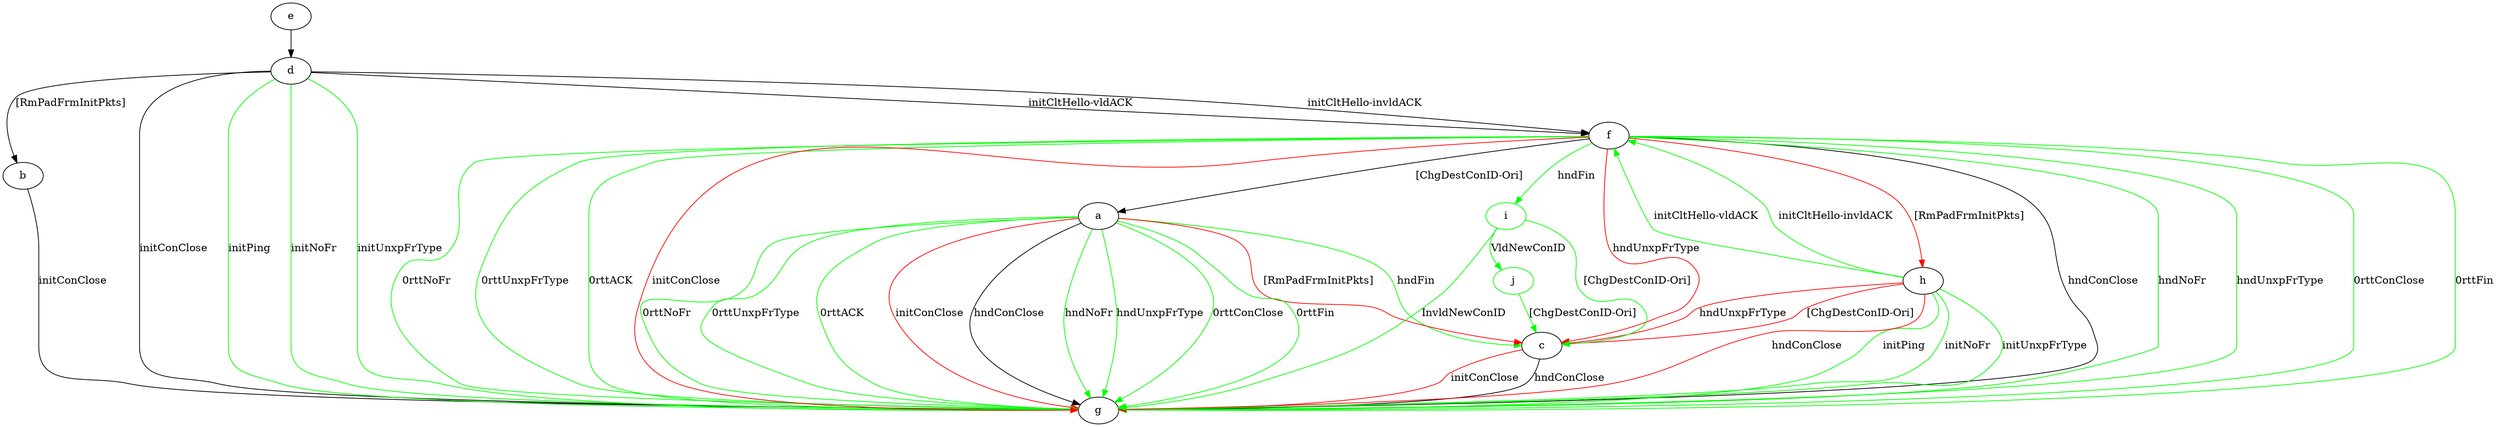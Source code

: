 digraph "" {
	a -> c	[key=0,
		color=green,
		label="hndFin "];
	a -> c	[key=1,
		color=red,
		label="[RmPadFrmInitPkts] "];
	a -> g	[key=0,
		label="hndConClose "];
	a -> g	[key=1,
		color=green,
		label="hndNoFr "];
	a -> g	[key=2,
		color=green,
		label="hndUnxpFrType "];
	a -> g	[key=3,
		color=green,
		label="0rttConClose "];
	a -> g	[key=4,
		color=green,
		label="0rttFin "];
	a -> g	[key=5,
		color=green,
		label="0rttNoFr "];
	a -> g	[key=6,
		color=green,
		label="0rttUnxpFrType "];
	a -> g	[key=7,
		color=green,
		label="0rttACK "];
	a -> g	[key=8,
		color=red,
		label="initConClose "];
	b -> g	[key=0,
		label="initConClose "];
	c -> g	[key=0,
		label="hndConClose "];
	c -> g	[key=1,
		color=red,
		label="initConClose "];
	d -> b	[key=0,
		label="[RmPadFrmInitPkts] "];
	d -> f	[key=0,
		label="initCltHello-vldACK "];
	d -> f	[key=1,
		label="initCltHello-invldACK "];
	d -> g	[key=0,
		label="initConClose "];
	d -> g	[key=1,
		color=green,
		label="initPing "];
	d -> g	[key=2,
		color=green,
		label="initNoFr "];
	d -> g	[key=3,
		color=green,
		label="initUnxpFrType "];
	e -> d	[key=0];
	f -> a	[key=0,
		label="[ChgDestConID-Ori] "];
	f -> c	[key=0,
		color=red,
		label="hndUnxpFrType "];
	f -> g	[key=0,
		label="hndConClose "];
	f -> g	[key=1,
		color=green,
		label="hndNoFr "];
	f -> g	[key=2,
		color=green,
		label="hndUnxpFrType "];
	f -> g	[key=3,
		color=green,
		label="0rttConClose "];
	f -> g	[key=4,
		color=green,
		label="0rttFin "];
	f -> g	[key=5,
		color=green,
		label="0rttNoFr "];
	f -> g	[key=6,
		color=green,
		label="0rttUnxpFrType "];
	f -> g	[key=7,
		color=green,
		label="0rttACK "];
	f -> g	[key=8,
		color=red,
		label="initConClose "];
	f -> h	[key=0,
		color=red,
		label="[RmPadFrmInitPkts] "];
	i	[color=green];
	f -> i	[key=0,
		color=green,
		label="hndFin "];
	h -> c	[key=0,
		color=red,
		label="hndUnxpFrType "];
	h -> c	[key=1,
		color=red,
		label="[ChgDestConID-Ori] "];
	h -> f	[key=0,
		color=green,
		label="initCltHello-vldACK "];
	h -> f	[key=1,
		color=green,
		label="initCltHello-invldACK "];
	h -> g	[key=0,
		color=green,
		label="initPing "];
	h -> g	[key=1,
		color=green,
		label="initNoFr "];
	h -> g	[key=2,
		color=green,
		label="initUnxpFrType "];
	h -> g	[key=3,
		color=red,
		label="hndConClose "];
	i -> c	[key=0,
		color=green,
		label="[ChgDestConID-Ori] "];
	i -> g	[key=0,
		color=green,
		label="InvldNewConID "];
	j	[color=green];
	i -> j	[key=0,
		color=green,
		label="VldNewConID "];
	j -> c	[key=0,
		color=green,
		label="[ChgDestConID-Ori] "];
}
